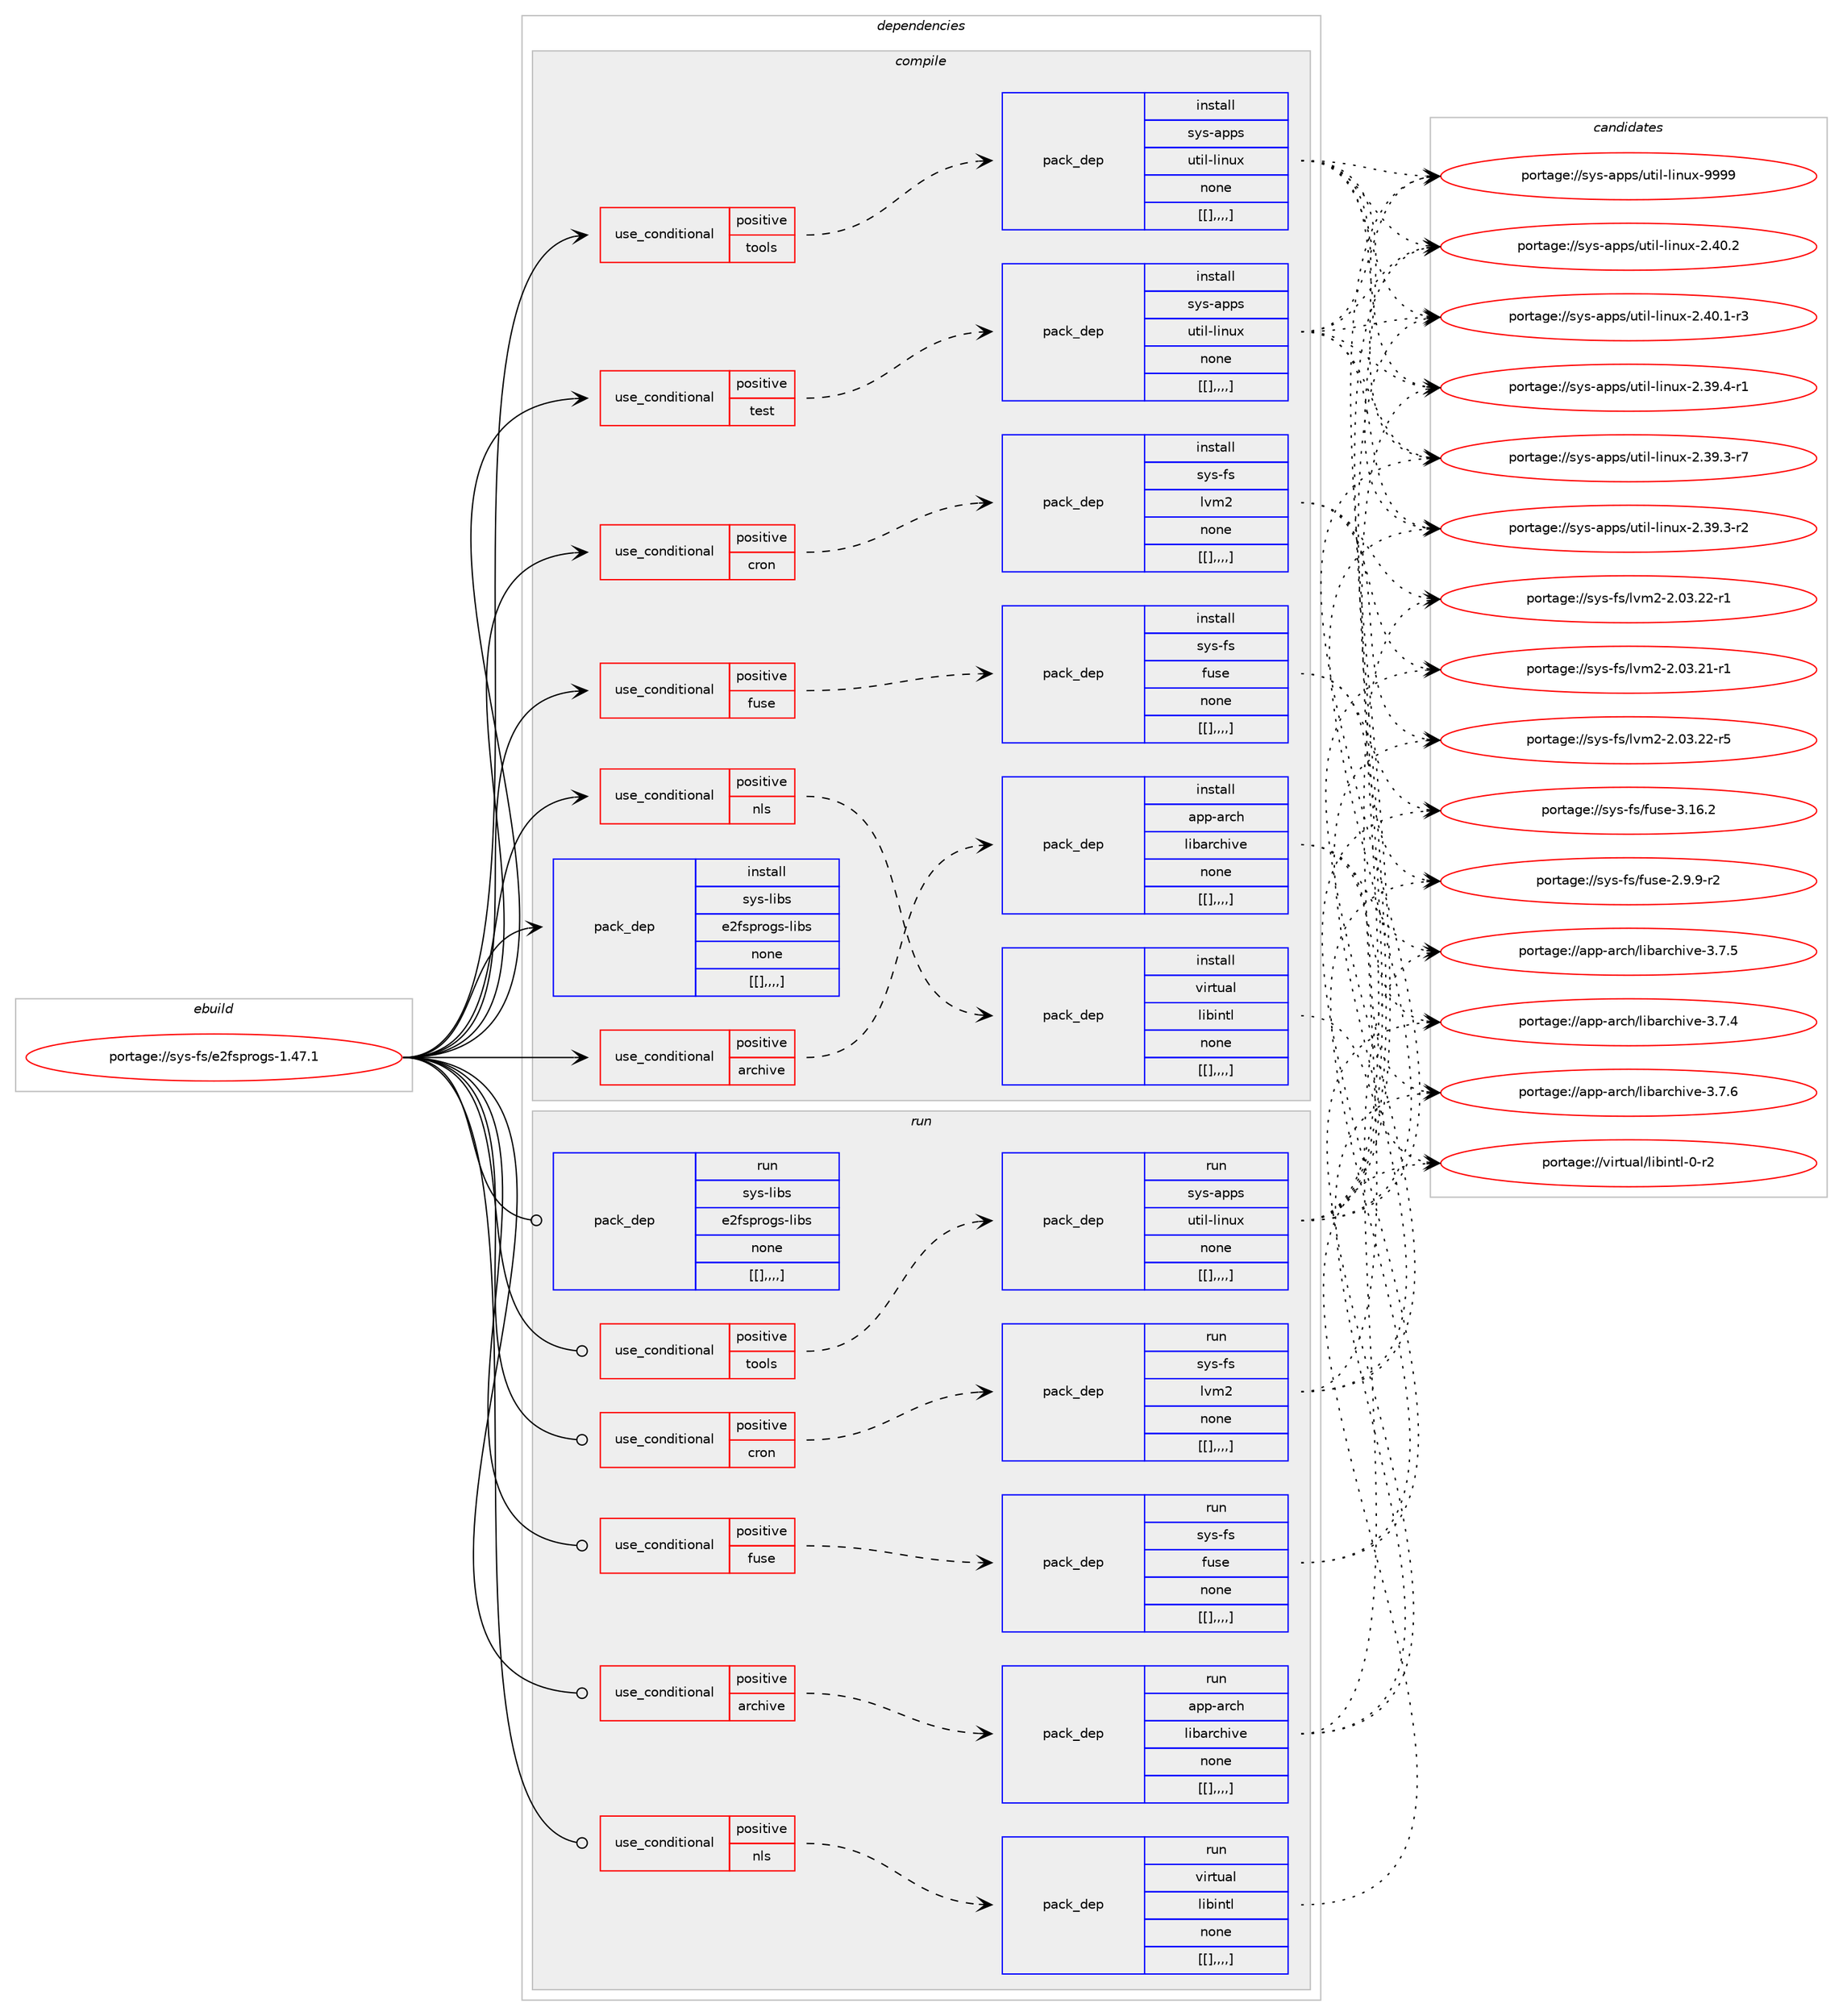 digraph prolog {

# *************
# Graph options
# *************

newrank=true;
concentrate=true;
compound=true;
graph [rankdir=LR,fontname=Helvetica,fontsize=10,ranksep=1.5];#, ranksep=2.5, nodesep=0.2];
edge  [arrowhead=vee];
node  [fontname=Helvetica,fontsize=10];

# **********
# The ebuild
# **********

subgraph cluster_leftcol {
color=gray;
label=<<i>ebuild</i>>;
id [label="portage://sys-fs/e2fsprogs-1.47.1", color=red, width=4, href="../sys-fs/e2fsprogs-1.47.1.svg"];
}

# ****************
# The dependencies
# ****************

subgraph cluster_midcol {
color=gray;
label=<<i>dependencies</i>>;
subgraph cluster_compile {
fillcolor="#eeeeee";
style=filled;
label=<<i>compile</i>>;
subgraph cond4641 {
dependency12872 [label=<<TABLE BORDER="0" CELLBORDER="1" CELLSPACING="0" CELLPADDING="4"><TR><TD ROWSPAN="3" CELLPADDING="10">use_conditional</TD></TR><TR><TD>positive</TD></TR><TR><TD>archive</TD></TR></TABLE>>, shape=none, color=red];
subgraph pack8194 {
dependency12873 [label=<<TABLE BORDER="0" CELLBORDER="1" CELLSPACING="0" CELLPADDING="4" WIDTH="220"><TR><TD ROWSPAN="6" CELLPADDING="30">pack_dep</TD></TR><TR><TD WIDTH="110">install</TD></TR><TR><TD>app-arch</TD></TR><TR><TD>libarchive</TD></TR><TR><TD>none</TD></TR><TR><TD>[[],,,,]</TD></TR></TABLE>>, shape=none, color=blue];
}
dependency12872:e -> dependency12873:w [weight=20,style="dashed",arrowhead="vee"];
}
id:e -> dependency12872:w [weight=20,style="solid",arrowhead="vee"];
subgraph cond4642 {
dependency12874 [label=<<TABLE BORDER="0" CELLBORDER="1" CELLSPACING="0" CELLPADDING="4"><TR><TD ROWSPAN="3" CELLPADDING="10">use_conditional</TD></TR><TR><TD>positive</TD></TR><TR><TD>cron</TD></TR></TABLE>>, shape=none, color=red];
subgraph pack8195 {
dependency12875 [label=<<TABLE BORDER="0" CELLBORDER="1" CELLSPACING="0" CELLPADDING="4" WIDTH="220"><TR><TD ROWSPAN="6" CELLPADDING="30">pack_dep</TD></TR><TR><TD WIDTH="110">install</TD></TR><TR><TD>sys-fs</TD></TR><TR><TD>lvm2</TD></TR><TR><TD>none</TD></TR><TR><TD>[[],,,,]</TD></TR></TABLE>>, shape=none, color=blue];
}
dependency12874:e -> dependency12875:w [weight=20,style="dashed",arrowhead="vee"];
}
id:e -> dependency12874:w [weight=20,style="solid",arrowhead="vee"];
subgraph cond4643 {
dependency12876 [label=<<TABLE BORDER="0" CELLBORDER="1" CELLSPACING="0" CELLPADDING="4"><TR><TD ROWSPAN="3" CELLPADDING="10">use_conditional</TD></TR><TR><TD>positive</TD></TR><TR><TD>fuse</TD></TR></TABLE>>, shape=none, color=red];
subgraph pack8196 {
dependency12877 [label=<<TABLE BORDER="0" CELLBORDER="1" CELLSPACING="0" CELLPADDING="4" WIDTH="220"><TR><TD ROWSPAN="6" CELLPADDING="30">pack_dep</TD></TR><TR><TD WIDTH="110">install</TD></TR><TR><TD>sys-fs</TD></TR><TR><TD>fuse</TD></TR><TR><TD>none</TD></TR><TR><TD>[[],,,,]</TD></TR></TABLE>>, shape=none, color=blue];
}
dependency12876:e -> dependency12877:w [weight=20,style="dashed",arrowhead="vee"];
}
id:e -> dependency12876:w [weight=20,style="solid",arrowhead="vee"];
subgraph cond4644 {
dependency12878 [label=<<TABLE BORDER="0" CELLBORDER="1" CELLSPACING="0" CELLPADDING="4"><TR><TD ROWSPAN="3" CELLPADDING="10">use_conditional</TD></TR><TR><TD>positive</TD></TR><TR><TD>nls</TD></TR></TABLE>>, shape=none, color=red];
subgraph pack8197 {
dependency12879 [label=<<TABLE BORDER="0" CELLBORDER="1" CELLSPACING="0" CELLPADDING="4" WIDTH="220"><TR><TD ROWSPAN="6" CELLPADDING="30">pack_dep</TD></TR><TR><TD WIDTH="110">install</TD></TR><TR><TD>virtual</TD></TR><TR><TD>libintl</TD></TR><TR><TD>none</TD></TR><TR><TD>[[],,,,]</TD></TR></TABLE>>, shape=none, color=blue];
}
dependency12878:e -> dependency12879:w [weight=20,style="dashed",arrowhead="vee"];
}
id:e -> dependency12878:w [weight=20,style="solid",arrowhead="vee"];
subgraph cond4645 {
dependency12880 [label=<<TABLE BORDER="0" CELLBORDER="1" CELLSPACING="0" CELLPADDING="4"><TR><TD ROWSPAN="3" CELLPADDING="10">use_conditional</TD></TR><TR><TD>positive</TD></TR><TR><TD>test</TD></TR></TABLE>>, shape=none, color=red];
subgraph pack8198 {
dependency12881 [label=<<TABLE BORDER="0" CELLBORDER="1" CELLSPACING="0" CELLPADDING="4" WIDTH="220"><TR><TD ROWSPAN="6" CELLPADDING="30">pack_dep</TD></TR><TR><TD WIDTH="110">install</TD></TR><TR><TD>sys-apps</TD></TR><TR><TD>util-linux</TD></TR><TR><TD>none</TD></TR><TR><TD>[[],,,,]</TD></TR></TABLE>>, shape=none, color=blue];
}
dependency12880:e -> dependency12881:w [weight=20,style="dashed",arrowhead="vee"];
}
id:e -> dependency12880:w [weight=20,style="solid",arrowhead="vee"];
subgraph cond4646 {
dependency12882 [label=<<TABLE BORDER="0" CELLBORDER="1" CELLSPACING="0" CELLPADDING="4"><TR><TD ROWSPAN="3" CELLPADDING="10">use_conditional</TD></TR><TR><TD>positive</TD></TR><TR><TD>tools</TD></TR></TABLE>>, shape=none, color=red];
subgraph pack8199 {
dependency12883 [label=<<TABLE BORDER="0" CELLBORDER="1" CELLSPACING="0" CELLPADDING="4" WIDTH="220"><TR><TD ROWSPAN="6" CELLPADDING="30">pack_dep</TD></TR><TR><TD WIDTH="110">install</TD></TR><TR><TD>sys-apps</TD></TR><TR><TD>util-linux</TD></TR><TR><TD>none</TD></TR><TR><TD>[[],,,,]</TD></TR></TABLE>>, shape=none, color=blue];
}
dependency12882:e -> dependency12883:w [weight=20,style="dashed",arrowhead="vee"];
}
id:e -> dependency12882:w [weight=20,style="solid",arrowhead="vee"];
subgraph pack8200 {
dependency12884 [label=<<TABLE BORDER="0" CELLBORDER="1" CELLSPACING="0" CELLPADDING="4" WIDTH="220"><TR><TD ROWSPAN="6" CELLPADDING="30">pack_dep</TD></TR><TR><TD WIDTH="110">install</TD></TR><TR><TD>sys-libs</TD></TR><TR><TD>e2fsprogs-libs</TD></TR><TR><TD>none</TD></TR><TR><TD>[[],,,,]</TD></TR></TABLE>>, shape=none, color=blue];
}
id:e -> dependency12884:w [weight=20,style="solid",arrowhead="vee"];
}
subgraph cluster_compileandrun {
fillcolor="#eeeeee";
style=filled;
label=<<i>compile and run</i>>;
}
subgraph cluster_run {
fillcolor="#eeeeee";
style=filled;
label=<<i>run</i>>;
subgraph cond4647 {
dependency12885 [label=<<TABLE BORDER="0" CELLBORDER="1" CELLSPACING="0" CELLPADDING="4"><TR><TD ROWSPAN="3" CELLPADDING="10">use_conditional</TD></TR><TR><TD>positive</TD></TR><TR><TD>archive</TD></TR></TABLE>>, shape=none, color=red];
subgraph pack8201 {
dependency12886 [label=<<TABLE BORDER="0" CELLBORDER="1" CELLSPACING="0" CELLPADDING="4" WIDTH="220"><TR><TD ROWSPAN="6" CELLPADDING="30">pack_dep</TD></TR><TR><TD WIDTH="110">run</TD></TR><TR><TD>app-arch</TD></TR><TR><TD>libarchive</TD></TR><TR><TD>none</TD></TR><TR><TD>[[],,,,]</TD></TR></TABLE>>, shape=none, color=blue];
}
dependency12885:e -> dependency12886:w [weight=20,style="dashed",arrowhead="vee"];
}
id:e -> dependency12885:w [weight=20,style="solid",arrowhead="odot"];
subgraph cond4648 {
dependency12887 [label=<<TABLE BORDER="0" CELLBORDER="1" CELLSPACING="0" CELLPADDING="4"><TR><TD ROWSPAN="3" CELLPADDING="10">use_conditional</TD></TR><TR><TD>positive</TD></TR><TR><TD>cron</TD></TR></TABLE>>, shape=none, color=red];
subgraph pack8202 {
dependency12888 [label=<<TABLE BORDER="0" CELLBORDER="1" CELLSPACING="0" CELLPADDING="4" WIDTH="220"><TR><TD ROWSPAN="6" CELLPADDING="30">pack_dep</TD></TR><TR><TD WIDTH="110">run</TD></TR><TR><TD>sys-fs</TD></TR><TR><TD>lvm2</TD></TR><TR><TD>none</TD></TR><TR><TD>[[],,,,]</TD></TR></TABLE>>, shape=none, color=blue];
}
dependency12887:e -> dependency12888:w [weight=20,style="dashed",arrowhead="vee"];
}
id:e -> dependency12887:w [weight=20,style="solid",arrowhead="odot"];
subgraph cond4649 {
dependency12889 [label=<<TABLE BORDER="0" CELLBORDER="1" CELLSPACING="0" CELLPADDING="4"><TR><TD ROWSPAN="3" CELLPADDING="10">use_conditional</TD></TR><TR><TD>positive</TD></TR><TR><TD>fuse</TD></TR></TABLE>>, shape=none, color=red];
subgraph pack8203 {
dependency12890 [label=<<TABLE BORDER="0" CELLBORDER="1" CELLSPACING="0" CELLPADDING="4" WIDTH="220"><TR><TD ROWSPAN="6" CELLPADDING="30">pack_dep</TD></TR><TR><TD WIDTH="110">run</TD></TR><TR><TD>sys-fs</TD></TR><TR><TD>fuse</TD></TR><TR><TD>none</TD></TR><TR><TD>[[],,,,]</TD></TR></TABLE>>, shape=none, color=blue];
}
dependency12889:e -> dependency12890:w [weight=20,style="dashed",arrowhead="vee"];
}
id:e -> dependency12889:w [weight=20,style="solid",arrowhead="odot"];
subgraph cond4650 {
dependency12891 [label=<<TABLE BORDER="0" CELLBORDER="1" CELLSPACING="0" CELLPADDING="4"><TR><TD ROWSPAN="3" CELLPADDING="10">use_conditional</TD></TR><TR><TD>positive</TD></TR><TR><TD>nls</TD></TR></TABLE>>, shape=none, color=red];
subgraph pack8204 {
dependency12892 [label=<<TABLE BORDER="0" CELLBORDER="1" CELLSPACING="0" CELLPADDING="4" WIDTH="220"><TR><TD ROWSPAN="6" CELLPADDING="30">pack_dep</TD></TR><TR><TD WIDTH="110">run</TD></TR><TR><TD>virtual</TD></TR><TR><TD>libintl</TD></TR><TR><TD>none</TD></TR><TR><TD>[[],,,,]</TD></TR></TABLE>>, shape=none, color=blue];
}
dependency12891:e -> dependency12892:w [weight=20,style="dashed",arrowhead="vee"];
}
id:e -> dependency12891:w [weight=20,style="solid",arrowhead="odot"];
subgraph cond4651 {
dependency12893 [label=<<TABLE BORDER="0" CELLBORDER="1" CELLSPACING="0" CELLPADDING="4"><TR><TD ROWSPAN="3" CELLPADDING="10">use_conditional</TD></TR><TR><TD>positive</TD></TR><TR><TD>tools</TD></TR></TABLE>>, shape=none, color=red];
subgraph pack8205 {
dependency12894 [label=<<TABLE BORDER="0" CELLBORDER="1" CELLSPACING="0" CELLPADDING="4" WIDTH="220"><TR><TD ROWSPAN="6" CELLPADDING="30">pack_dep</TD></TR><TR><TD WIDTH="110">run</TD></TR><TR><TD>sys-apps</TD></TR><TR><TD>util-linux</TD></TR><TR><TD>none</TD></TR><TR><TD>[[],,,,]</TD></TR></TABLE>>, shape=none, color=blue];
}
dependency12893:e -> dependency12894:w [weight=20,style="dashed",arrowhead="vee"];
}
id:e -> dependency12893:w [weight=20,style="solid",arrowhead="odot"];
subgraph pack8206 {
dependency12895 [label=<<TABLE BORDER="0" CELLBORDER="1" CELLSPACING="0" CELLPADDING="4" WIDTH="220"><TR><TD ROWSPAN="6" CELLPADDING="30">pack_dep</TD></TR><TR><TD WIDTH="110">run</TD></TR><TR><TD>sys-libs</TD></TR><TR><TD>e2fsprogs-libs</TD></TR><TR><TD>none</TD></TR><TR><TD>[[],,,,]</TD></TR></TABLE>>, shape=none, color=blue];
}
id:e -> dependency12895:w [weight=20,style="solid",arrowhead="odot"];
}
}

# **************
# The candidates
# **************

subgraph cluster_choices {
rank=same;
color=gray;
label=<<i>candidates</i>>;

subgraph choice8194 {
color=black;
nodesep=1;
choice9711211245971149910447108105989711499104105118101455146554654 [label="portage://app-arch/libarchive-3.7.6", color=red, width=4,href="../app-arch/libarchive-3.7.6.svg"];
choice9711211245971149910447108105989711499104105118101455146554653 [label="portage://app-arch/libarchive-3.7.5", color=red, width=4,href="../app-arch/libarchive-3.7.5.svg"];
choice9711211245971149910447108105989711499104105118101455146554652 [label="portage://app-arch/libarchive-3.7.4", color=red, width=4,href="../app-arch/libarchive-3.7.4.svg"];
dependency12873:e -> choice9711211245971149910447108105989711499104105118101455146554654:w [style=dotted,weight="100"];
dependency12873:e -> choice9711211245971149910447108105989711499104105118101455146554653:w [style=dotted,weight="100"];
dependency12873:e -> choice9711211245971149910447108105989711499104105118101455146554652:w [style=dotted,weight="100"];
}
subgraph choice8195 {
color=black;
nodesep=1;
choice11512111545102115471081181095045504648514650504511453 [label="portage://sys-fs/lvm2-2.03.22-r5", color=red, width=4,href="../sys-fs/lvm2-2.03.22-r5.svg"];
choice11512111545102115471081181095045504648514650504511449 [label="portage://sys-fs/lvm2-2.03.22-r1", color=red, width=4,href="../sys-fs/lvm2-2.03.22-r1.svg"];
choice11512111545102115471081181095045504648514650494511449 [label="portage://sys-fs/lvm2-2.03.21-r1", color=red, width=4,href="../sys-fs/lvm2-2.03.21-r1.svg"];
dependency12875:e -> choice11512111545102115471081181095045504648514650504511453:w [style=dotted,weight="100"];
dependency12875:e -> choice11512111545102115471081181095045504648514650504511449:w [style=dotted,weight="100"];
dependency12875:e -> choice11512111545102115471081181095045504648514650494511449:w [style=dotted,weight="100"];
}
subgraph choice8196 {
color=black;
nodesep=1;
choice115121115451021154710211711510145514649544650 [label="portage://sys-fs/fuse-3.16.2", color=red, width=4,href="../sys-fs/fuse-3.16.2.svg"];
choice11512111545102115471021171151014550465746574511450 [label="portage://sys-fs/fuse-2.9.9-r2", color=red, width=4,href="../sys-fs/fuse-2.9.9-r2.svg"];
dependency12877:e -> choice115121115451021154710211711510145514649544650:w [style=dotted,weight="100"];
dependency12877:e -> choice11512111545102115471021171151014550465746574511450:w [style=dotted,weight="100"];
}
subgraph choice8197 {
color=black;
nodesep=1;
choice11810511411611797108471081059810511011610845484511450 [label="portage://virtual/libintl-0-r2", color=red, width=4,href="../virtual/libintl-0-r2.svg"];
dependency12879:e -> choice11810511411611797108471081059810511011610845484511450:w [style=dotted,weight="100"];
}
subgraph choice8198 {
color=black;
nodesep=1;
choice115121115459711211211547117116105108451081051101171204557575757 [label="portage://sys-apps/util-linux-9999", color=red, width=4,href="../sys-apps/util-linux-9999.svg"];
choice1151211154597112112115471171161051084510810511011712045504652484650 [label="portage://sys-apps/util-linux-2.40.2", color=red, width=4,href="../sys-apps/util-linux-2.40.2.svg"];
choice11512111545971121121154711711610510845108105110117120455046524846494511451 [label="portage://sys-apps/util-linux-2.40.1-r3", color=red, width=4,href="../sys-apps/util-linux-2.40.1-r3.svg"];
choice11512111545971121121154711711610510845108105110117120455046515746524511449 [label="portage://sys-apps/util-linux-2.39.4-r1", color=red, width=4,href="../sys-apps/util-linux-2.39.4-r1.svg"];
choice11512111545971121121154711711610510845108105110117120455046515746514511455 [label="portage://sys-apps/util-linux-2.39.3-r7", color=red, width=4,href="../sys-apps/util-linux-2.39.3-r7.svg"];
choice11512111545971121121154711711610510845108105110117120455046515746514511450 [label="portage://sys-apps/util-linux-2.39.3-r2", color=red, width=4,href="../sys-apps/util-linux-2.39.3-r2.svg"];
dependency12881:e -> choice115121115459711211211547117116105108451081051101171204557575757:w [style=dotted,weight="100"];
dependency12881:e -> choice1151211154597112112115471171161051084510810511011712045504652484650:w [style=dotted,weight="100"];
dependency12881:e -> choice11512111545971121121154711711610510845108105110117120455046524846494511451:w [style=dotted,weight="100"];
dependency12881:e -> choice11512111545971121121154711711610510845108105110117120455046515746524511449:w [style=dotted,weight="100"];
dependency12881:e -> choice11512111545971121121154711711610510845108105110117120455046515746514511455:w [style=dotted,weight="100"];
dependency12881:e -> choice11512111545971121121154711711610510845108105110117120455046515746514511450:w [style=dotted,weight="100"];
}
subgraph choice8199 {
color=black;
nodesep=1;
choice115121115459711211211547117116105108451081051101171204557575757 [label="portage://sys-apps/util-linux-9999", color=red, width=4,href="../sys-apps/util-linux-9999.svg"];
choice1151211154597112112115471171161051084510810511011712045504652484650 [label="portage://sys-apps/util-linux-2.40.2", color=red, width=4,href="../sys-apps/util-linux-2.40.2.svg"];
choice11512111545971121121154711711610510845108105110117120455046524846494511451 [label="portage://sys-apps/util-linux-2.40.1-r3", color=red, width=4,href="../sys-apps/util-linux-2.40.1-r3.svg"];
choice11512111545971121121154711711610510845108105110117120455046515746524511449 [label="portage://sys-apps/util-linux-2.39.4-r1", color=red, width=4,href="../sys-apps/util-linux-2.39.4-r1.svg"];
choice11512111545971121121154711711610510845108105110117120455046515746514511455 [label="portage://sys-apps/util-linux-2.39.3-r7", color=red, width=4,href="../sys-apps/util-linux-2.39.3-r7.svg"];
choice11512111545971121121154711711610510845108105110117120455046515746514511450 [label="portage://sys-apps/util-linux-2.39.3-r2", color=red, width=4,href="../sys-apps/util-linux-2.39.3-r2.svg"];
dependency12883:e -> choice115121115459711211211547117116105108451081051101171204557575757:w [style=dotted,weight="100"];
dependency12883:e -> choice1151211154597112112115471171161051084510810511011712045504652484650:w [style=dotted,weight="100"];
dependency12883:e -> choice11512111545971121121154711711610510845108105110117120455046524846494511451:w [style=dotted,weight="100"];
dependency12883:e -> choice11512111545971121121154711711610510845108105110117120455046515746524511449:w [style=dotted,weight="100"];
dependency12883:e -> choice11512111545971121121154711711610510845108105110117120455046515746514511455:w [style=dotted,weight="100"];
dependency12883:e -> choice11512111545971121121154711711610510845108105110117120455046515746514511450:w [style=dotted,weight="100"];
}
subgraph choice8200 {
color=black;
nodesep=1;
}
subgraph choice8201 {
color=black;
nodesep=1;
choice9711211245971149910447108105989711499104105118101455146554654 [label="portage://app-arch/libarchive-3.7.6", color=red, width=4,href="../app-arch/libarchive-3.7.6.svg"];
choice9711211245971149910447108105989711499104105118101455146554653 [label="portage://app-arch/libarchive-3.7.5", color=red, width=4,href="../app-arch/libarchive-3.7.5.svg"];
choice9711211245971149910447108105989711499104105118101455146554652 [label="portage://app-arch/libarchive-3.7.4", color=red, width=4,href="../app-arch/libarchive-3.7.4.svg"];
dependency12886:e -> choice9711211245971149910447108105989711499104105118101455146554654:w [style=dotted,weight="100"];
dependency12886:e -> choice9711211245971149910447108105989711499104105118101455146554653:w [style=dotted,weight="100"];
dependency12886:e -> choice9711211245971149910447108105989711499104105118101455146554652:w [style=dotted,weight="100"];
}
subgraph choice8202 {
color=black;
nodesep=1;
choice11512111545102115471081181095045504648514650504511453 [label="portage://sys-fs/lvm2-2.03.22-r5", color=red, width=4,href="../sys-fs/lvm2-2.03.22-r5.svg"];
choice11512111545102115471081181095045504648514650504511449 [label="portage://sys-fs/lvm2-2.03.22-r1", color=red, width=4,href="../sys-fs/lvm2-2.03.22-r1.svg"];
choice11512111545102115471081181095045504648514650494511449 [label="portage://sys-fs/lvm2-2.03.21-r1", color=red, width=4,href="../sys-fs/lvm2-2.03.21-r1.svg"];
dependency12888:e -> choice11512111545102115471081181095045504648514650504511453:w [style=dotted,weight="100"];
dependency12888:e -> choice11512111545102115471081181095045504648514650504511449:w [style=dotted,weight="100"];
dependency12888:e -> choice11512111545102115471081181095045504648514650494511449:w [style=dotted,weight="100"];
}
subgraph choice8203 {
color=black;
nodesep=1;
choice115121115451021154710211711510145514649544650 [label="portage://sys-fs/fuse-3.16.2", color=red, width=4,href="../sys-fs/fuse-3.16.2.svg"];
choice11512111545102115471021171151014550465746574511450 [label="portage://sys-fs/fuse-2.9.9-r2", color=red, width=4,href="../sys-fs/fuse-2.9.9-r2.svg"];
dependency12890:e -> choice115121115451021154710211711510145514649544650:w [style=dotted,weight="100"];
dependency12890:e -> choice11512111545102115471021171151014550465746574511450:w [style=dotted,weight="100"];
}
subgraph choice8204 {
color=black;
nodesep=1;
choice11810511411611797108471081059810511011610845484511450 [label="portage://virtual/libintl-0-r2", color=red, width=4,href="../virtual/libintl-0-r2.svg"];
dependency12892:e -> choice11810511411611797108471081059810511011610845484511450:w [style=dotted,weight="100"];
}
subgraph choice8205 {
color=black;
nodesep=1;
choice115121115459711211211547117116105108451081051101171204557575757 [label="portage://sys-apps/util-linux-9999", color=red, width=4,href="../sys-apps/util-linux-9999.svg"];
choice1151211154597112112115471171161051084510810511011712045504652484650 [label="portage://sys-apps/util-linux-2.40.2", color=red, width=4,href="../sys-apps/util-linux-2.40.2.svg"];
choice11512111545971121121154711711610510845108105110117120455046524846494511451 [label="portage://sys-apps/util-linux-2.40.1-r3", color=red, width=4,href="../sys-apps/util-linux-2.40.1-r3.svg"];
choice11512111545971121121154711711610510845108105110117120455046515746524511449 [label="portage://sys-apps/util-linux-2.39.4-r1", color=red, width=4,href="../sys-apps/util-linux-2.39.4-r1.svg"];
choice11512111545971121121154711711610510845108105110117120455046515746514511455 [label="portage://sys-apps/util-linux-2.39.3-r7", color=red, width=4,href="../sys-apps/util-linux-2.39.3-r7.svg"];
choice11512111545971121121154711711610510845108105110117120455046515746514511450 [label="portage://sys-apps/util-linux-2.39.3-r2", color=red, width=4,href="../sys-apps/util-linux-2.39.3-r2.svg"];
dependency12894:e -> choice115121115459711211211547117116105108451081051101171204557575757:w [style=dotted,weight="100"];
dependency12894:e -> choice1151211154597112112115471171161051084510810511011712045504652484650:w [style=dotted,weight="100"];
dependency12894:e -> choice11512111545971121121154711711610510845108105110117120455046524846494511451:w [style=dotted,weight="100"];
dependency12894:e -> choice11512111545971121121154711711610510845108105110117120455046515746524511449:w [style=dotted,weight="100"];
dependency12894:e -> choice11512111545971121121154711711610510845108105110117120455046515746514511455:w [style=dotted,weight="100"];
dependency12894:e -> choice11512111545971121121154711711610510845108105110117120455046515746514511450:w [style=dotted,weight="100"];
}
subgraph choice8206 {
color=black;
nodesep=1;
}
}

}
